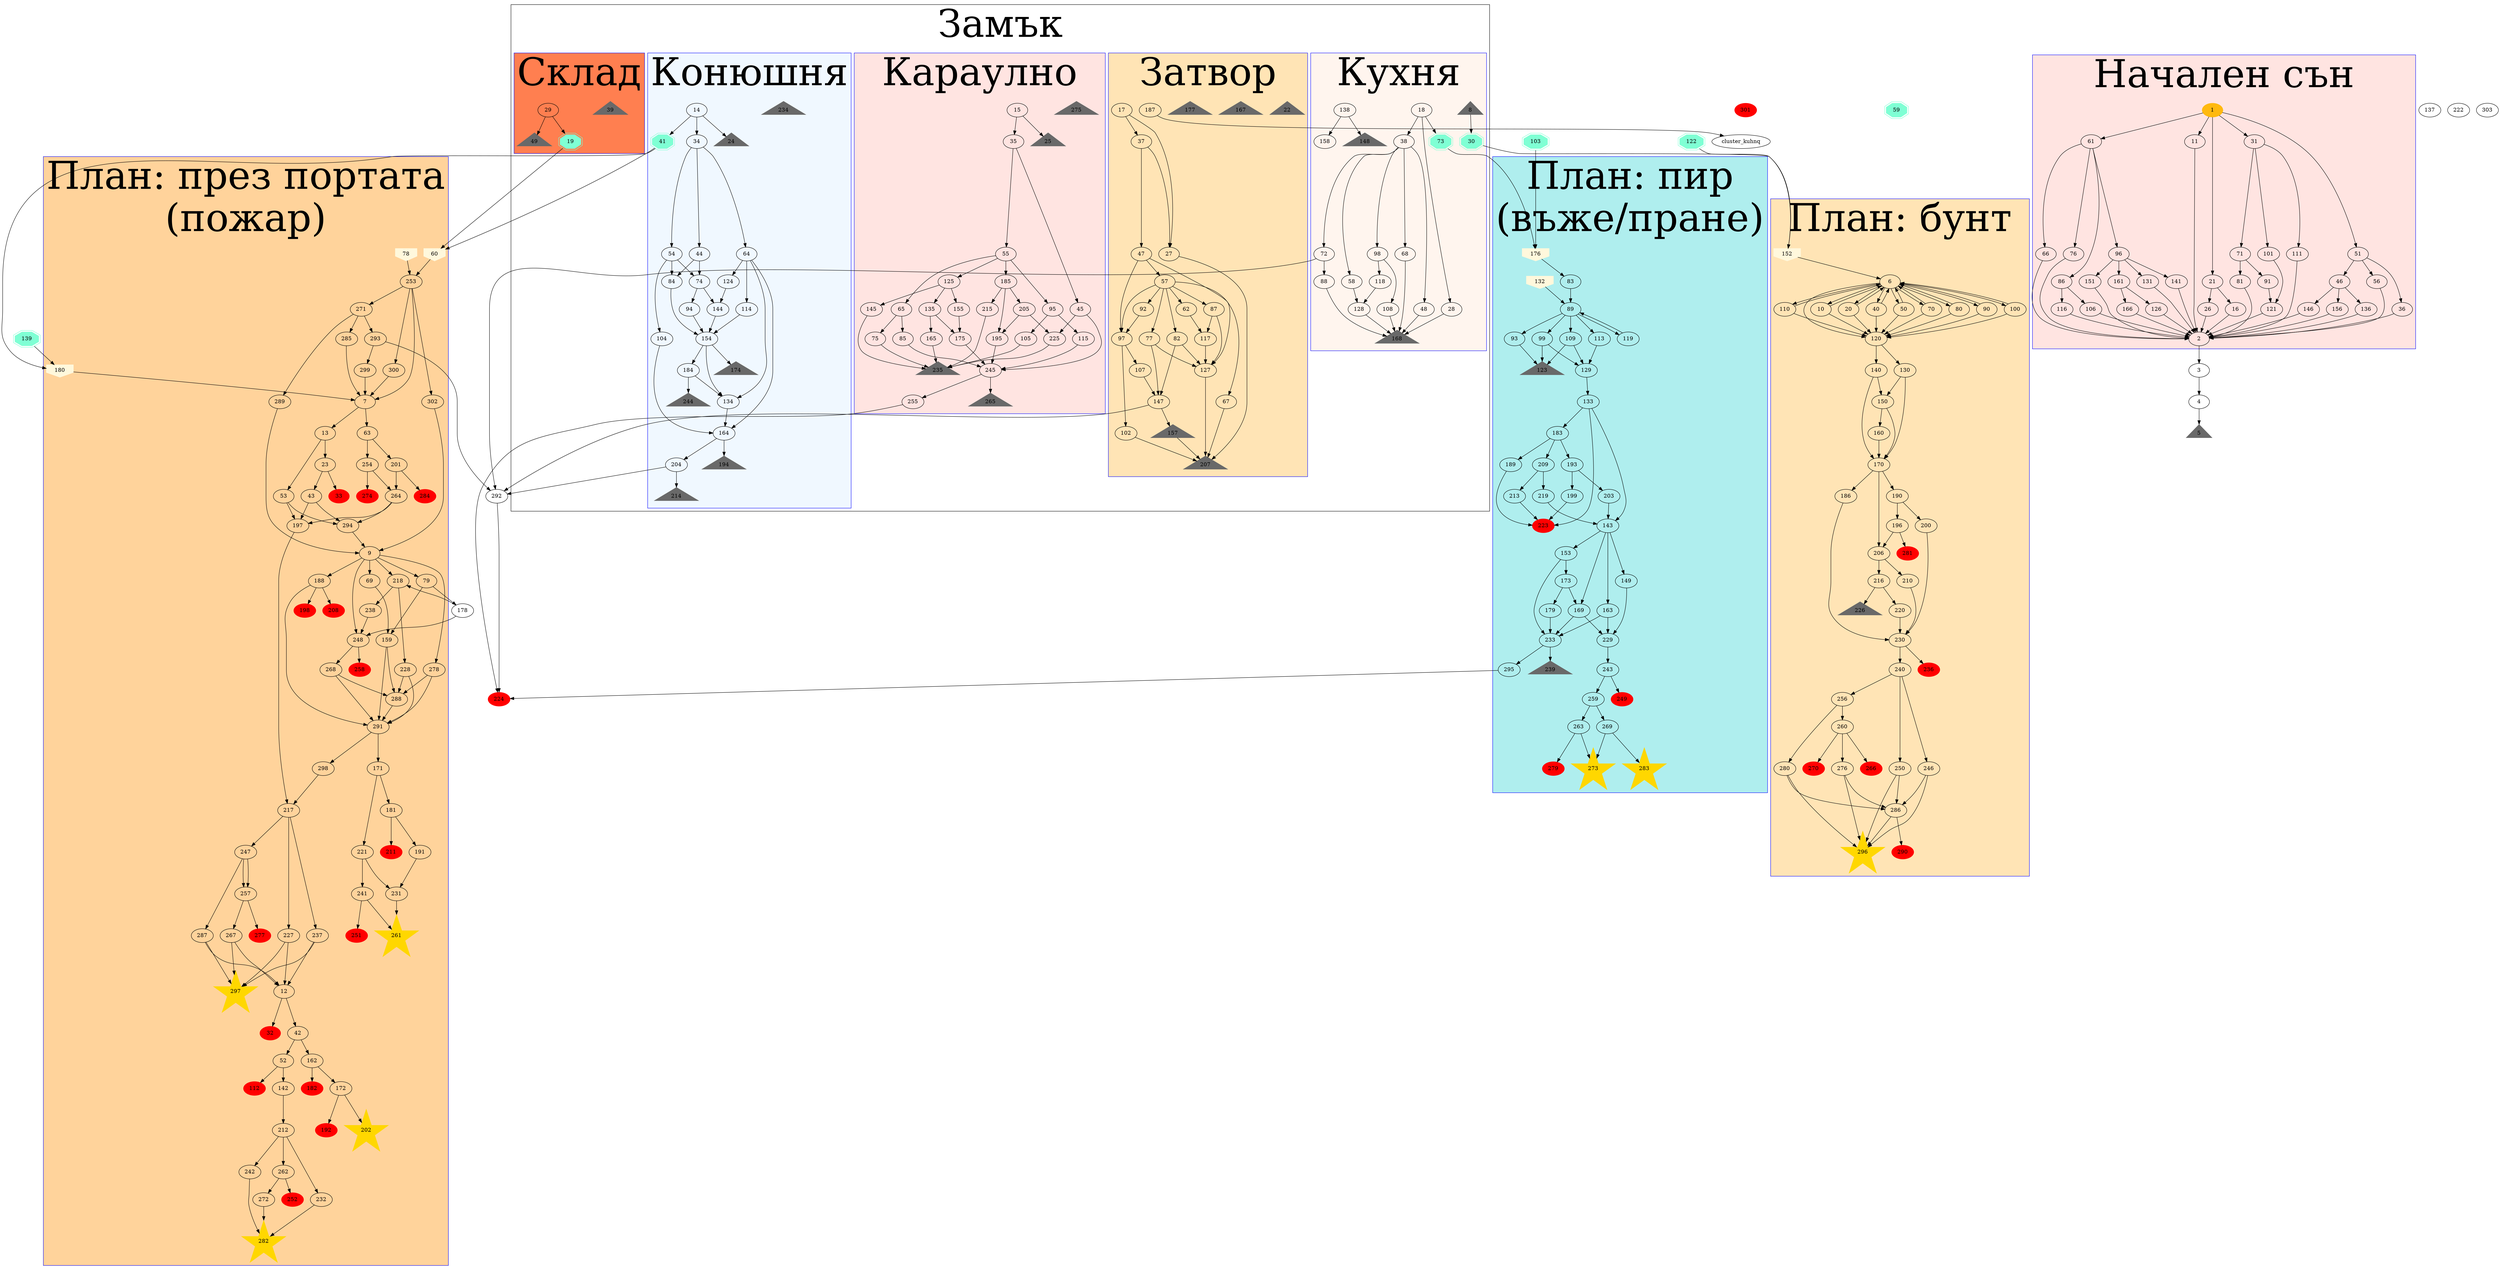 digraph PorobenataPrincesa {
    fontsize = 100
    subgraph deaths {
        node [color=red, style=filled]
        32, 33
        112, 182, 192, 198
        208, 211, 223, 224, 236, 252, 258, 266, 249, 251, 270, 274, 277, 279, 281, 284, 290, 301
    }
    subgraph keynumbers {
        node [shape=doubleoctagon color=aquamarine style=filled]
        30, 41, 73, 19, 103, 59, 122, 139
    } 
    subgraph plans {
        node [shape=invhouse color=cornsilk style=filled]
        60, 78, 132, 152, 176, 180
    } 
    subgraph success {
        node [shape=star color=gold style=filled]
        202, 261, 273, 282, 283, 296, 297
    }
    subgraph zamak_pointers {
        node [shape=triangle color=dimgray style=filled]
        5, 8, 22, 24, 25, 39, 49, 123, 148, 157, 167, 168, 174, 177, 194
        207, 214, 226, 234, 235, 239, 244, 265, 275
    }
    subgraph cluster_zamak {
        label = "Замък"
        subgraph cluster_kuhnq {
            color = blue
            bgcolor = seashell
            label = "Кухня"
            8, 18, 28, 30, 38, 48, 58, 68, 72, 73, 88, 98,
            108, 118, 128, 138, 148, 158, 168
        }
        subgraph cluster_kon {
            color = blue
            bgcolor = aliceblue
            label = "Конюшня"
            14, 24, 34, 41, 44, 54, 64, 74, 84, 94
            104, 114, 124, 134, 144, 154, 164, 174, 184, 194 
            204, 214, 234, 244
        }
        subgraph cluster_karaul {
            color = blue
            bgcolor = mistyrose
            label = "Караулно"
            15, 25, 35, 45, 55, 65, 75, 85, 95
            105, 115, 125, 135, 145, 155, 165, 175, 185, 195
            205, 215, 225, 235, 245, 255, 265, 275
        }
        subgraph cluster_zatvor {
            color = blue
            bgcolor = moccasin
            label = "Затвор"
            17, 22, 27, 37, 47, 57, 62, 67, 77, 82, 87, 92, 97
            102, 107, 117, 127, 147, 157, 167, 177, 187, 207
        }
        subgraph cluster_sklad {
            color = blue
            bgcolor = coral
            label = "Склад"
            19, 29, 39, 49
        }
    }
    subgraph cluster_dream {
        color = blue
        bgcolor = mistyrose
        label = "Начален сън"
        1, 2, 11, 16, 21, 26, 31, 36, 46, 51, 56, 61, 66, 71, 76, 81, 86, 91, 96, 101, 106, 111, 116
        121, 126, 131, 136, 141, 146, 151, 156, 161, 166
    }
    subgraph cluster_bunt {
        color = blue
        bgcolor = moccasin
        label = "План: бунт"
        6, 10, 20, 40, 50, 70, 80, 90, 100, 110, 120, 130, 140, 150, 152, 160, 170, 186, 190, 196, 
        200, 206, 210, 216, 220, 226, 230, 236, 240, 246, 250, 256, 260, 266, 270, 276, 280, 281, 286, 290, 296
    }
    subgraph cluster_pir {
        color = blue
        bgcolor = paleturquoise
        label = "План: пир\n(въже/пране)"
        83, 89, 93, 99
        109, 113, 119, 123, 129, 132, 133, 143, 149, 153, 163, 169, 173, 176, 179, 183, 189, 193, 199
        203, 209, 213, 219, 223, 229, 233, 239, 243, 249, 259, 263, 269, 273, 279, 283, 295
    }
    subgraph cluster_porta {
        color = blue
        bgcolor = burlywood1
        label = "План: през портата\n(пожар)"
        7, 9, 12, 13, 23, 32, 33, 42, 52, 43, 53, 60, 63, 69, 78, 79 
        112, 142, 159, 162, 168, 171, 172, 180, 181, 182, 188, 191, 192, 197, 198 
        201, 202, 208, 211, 212, 217, 218, 221, 227, 228, 231, 232, 237, 238, 241, 242, 247, 248
        251, 252, 253, 254, 257, 258, 261, 262, 264, 267, 268, 271, 272, 277, 278, 274, 282, 287, 284, 285, 288, 289, 291, 293, 294, 297, 298, 299
        300, 302
    }
    1 [color=darkgoldenrod1, style=filled]
    1 -> 11, 21, 31, 51, 61
    2 -> 3
    3 -> 4
    4 -> 5
    5
    6 -> 120, 10, 20, 40, 50, 70, 80, 90, 100, 110
    7 -> 13, 63
    8 -> 30
    9 -> 69, 278, 188, 79, 218, 248
    10 -> 120, 6
    11 -> 2
    12 -> 32, 42
    13 -> 23, 53
    14 -> 41, 34, 24
    15 -> 25, 35
    16 -> 2
    17 -> 27, 37
    18 -> 73, 28, 38
    19 -> 60
    20 -> 120, 6
    21 -> 16, 26
    22
    23 -> 33, 43
    24
    25
    26 -> 2
    27 -> 207
    28 -> 168
    29 -> 19, 49
    30 -> 152
    31 -> 71, 101, 111
    32
    33
    34 -> 44, 54, 64
    35 -> 45, 55
    36 -> 2
    37 -> 27, 47
    38 -> 98, 48, 58, 68, 72
    39
    40 -> 120, 6
    41 -> 180, 60
    42 -> 52, 162
    43 -> 197, 294
    44 -> 74, 84
    45 -> 225, 245
    46 -> 136, 146, 156
    47 -> 97, 127, 57
    48 -> 168
    49
    50 -> 6, 120
    51 -> 36, 46, 56
    52 -> 112, 142
    53 -> 197, 294
    54 -> 74, 84, 104
    55 -> 65, 125, 185, 95
    56 -> 2
    57 -> 62, 67, 77, 82, 87, 92, 97
    58 -> 128
    59 
    60 -> 253
    61 -> 66, 76, 86, 96
    62 -> 117
    63 -> 201, 254
    64 -> 134, 114, 124, 164
    65 -> 75, 85
    66 -> 2
    67 -> 207
    68 -> 168
    69 -> 159
    70 -> 6, 120
    71 -> 81, 91
    72 -> 88, 292
    73 -> 176
    74 -> 94, 144
    75 -> 235
    76 -> 2
    77 -> 127, 147
    78 -> 253
    79 -> 159, 178
    80 -> 6, 120
    81 -> 2
    82 -> 127, 147
    83 -> 89
    84 -> 154
    85 -> 245
    86 -> 106, 116
    87 -> 127, 117
    88 -> 168
    89 -> 119, 93, 99, 109, 113
    90 -> 6, 120
    91 -> 121
    92 -> 97
    93 -> 123
    94 -> 154
    95 -> 105, 115
    96 -> 131, 141, 151, 161
    97 -> 102, 107
    98 -> 108, 118
    99 -> 129, 123
    100 -> 6, 120
    101 -> 121
    102 -> 207
    103 -> 176
    104 -> 164
    105 -> 235
    106 -> 2
    107 -> 147
    108 -> 168
    109 -> 123, 129
    110 -> 6, 120
    111 -> 2
    112 
    113 -> 129
    114 -> 154
    115 -> 245
    116 -> 2
    117 -> 127
    118 -> 128
    119 -> 89
    120 -> 130, 140
    121 -> 2
    122 -> 152
    123
    124 -> 144
    125 -> 135, 145, 155
    126 -> 2
    127 -> 207
    128 -> 168
    129 -> 133
    130 -> 150, 170
    131 -> 2
    132 -> 89
    133 -> 143, 183, 223
    134 -> 164
    135 -> 165, 175
    136 -> 2
    137 
    138 -> 148, 158
    139 -> 180
    140 -> 150, 170
    141 -> 2
    142 -> 212
    143 -> 149, 153, 163, 169
    144 -> 154
    145 -> 235
    146 -> 2
    147 -> 157, 292
    148
    149 -> 229
    150 -> 160, 170
    151 -> 2
    152 -> 6
    153 -> 173, 233
    154 -> 134, 174, 184
    155 -> 175
    156 -> 2
    157 -> 207
    158
    159 -> 288, 291
    160 -> 170
    161 -> 126, 166
    162 -> 172, 182
    163 -> 233, 229
    164 -> 194, 204
    165 -> 235
    166 -> 2
    167
    168
    169 -> 229, 233
    170 -> 186, 190, 206
    171 -> 181, 221
    172 -> 192, 202
    173 -> 169, 179
    174
    175 -> 245
    176 -> 83
    177
    178 -> 218, 248
    179 -> 233
    180 -> 7
    181 -> 191, 211
    182 
    183 -> 189, 193, 209
    184 -> 134, 244
    185 -> 195, 205, 215
    186 -> 230
    187 -> cluster_kuhnq
    188 -> 198, 208, 291
    189 -> 223
    190 -> 200, 196
    191 -> 231
    192
    193 -> 199, 203
    194
    195 -> 245
    196 -> 281, 206
    197 -> 217
    198
    199 -> 223
    200 -> 230
    201 -> 264, 284
    202
    203 -> 143
    204 -> 214, 292
    205 -> 195, 225
    206 -> 210, 216
    207
    208
    209 -> 213, 219
    210 -> 230
    211
    212 -> 242, 232, 262
    213 -> 223
    214
    215 -> 235
    216 -> 220, 226
    217 -> 227, 237, 247
    218 -> 228, 238
    219 -> 143
    220 -> 230
    221 -> 231, 241
    222 
    223 
    224 
    225 -> 235
    226
    227 -> 297, 12
    228 -> 288, 291
    229 -> 243
    230 -> 236, 240
    231 -> 261
    232 -> 282
    233 -> 239, 295
    234
    235
    236
    237 -> 12, 297
    238 -> 248
    239
    240 -> 246, 250, 256
    241 -> 251, 261
    242 -> 282
    243 -> 249, 259
    244
    245 -> 255, 265
    246 -> 286, 296
    247 -> 257, 287, 257
    248 -> 258, 268
    249
    250 -> 286, 296
    251 
    252
    253 -> 302, 300, 7, 271
    254 -> 264, 274
    255 -> 224
    256 -> 260, 280
    257 -> 267, 277
    258
    259 -> 263, 269
    260 -> 266, 276, 270
    261
    262 -> 252, 272
    263 -> 273, 279
    264 -> 197, 294
    265
    266
    267 -> 12, 297
    268 -> 288, 291
    269 -> 273, 283
    270
    271 -> 293, 285, 289
    272 -> 282
    273
    274
    275
    276 -> 286, 296
    277
    278 -> 288, 291
    279
    280 -> 286, 296
    281
    282
    283
    284
    285 -> 7
    286 -> 290, 296
    287 -> 12, 297
    288 -> 291
    289 -> 9
    290
    291 -> 171, 298
    292 -> 224
    293 -> 292, 299
    294 -> 9
    295 -> 224
    296
    297
    298 -> 217
    299 -> 7
    300 -> 7
    301 
    302 -> 9
    303
}
